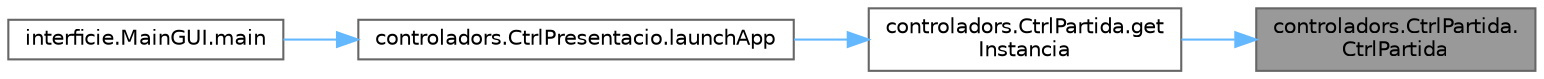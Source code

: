 digraph "controladors.CtrlPartida.CtrlPartida"
{
 // INTERACTIVE_SVG=YES
 // LATEX_PDF_SIZE
  bgcolor="transparent";
  edge [fontname=Helvetica,fontsize=10,labelfontname=Helvetica,labelfontsize=10];
  node [fontname=Helvetica,fontsize=10,shape=box,height=0.2,width=0.4];
  rankdir="RL";
  Node1 [id="Node000001",label="controladors.CtrlPartida.\lCtrlPartida",height=0.2,width=0.4,color="gray40", fillcolor="grey60", style="filled", fontcolor="black",tooltip="Constructor del controlador de la partida."];
  Node1 -> Node2 [id="edge1_Node000001_Node000002",dir="back",color="steelblue1",style="solid",tooltip=" "];
  Node2 [id="Node000002",label="controladors.CtrlPartida.get\lInstancia",height=0.2,width=0.4,color="grey40", fillcolor="white", style="filled",URL="$classcontroladors_1_1_ctrl_partida.html#acc3f8d0c1620b0c1befc2c1a550a23a8",tooltip="Obté la instància única del controlador de partida."];
  Node2 -> Node3 [id="edge2_Node000002_Node000003",dir="back",color="steelblue1",style="solid",tooltip=" "];
  Node3 [id="Node000003",label="controladors.CtrlPresentacio.launchApp",height=0.2,width=0.4,color="grey40", fillcolor="white", style="filled",URL="$classcontroladors_1_1_ctrl_presentacio.html#ae660314487eb1c9764a52ac98b431108",tooltip="Inicialitza l'aplicació creant les instàncies del controlador de domini i de partida,..."];
  Node3 -> Node4 [id="edge3_Node000003_Node000004",dir="back",color="steelblue1",style="solid",tooltip=" "];
  Node4 [id="Node000004",label="interficie.MainGUI.main",height=0.2,width=0.4,color="grey40", fillcolor="white", style="filled",URL="$classinterficie_1_1_main_g_u_i.html#ae12d6baaff26bc828aa5d7b411923165",tooltip="Punt d'entrada principal del programa."];
}
